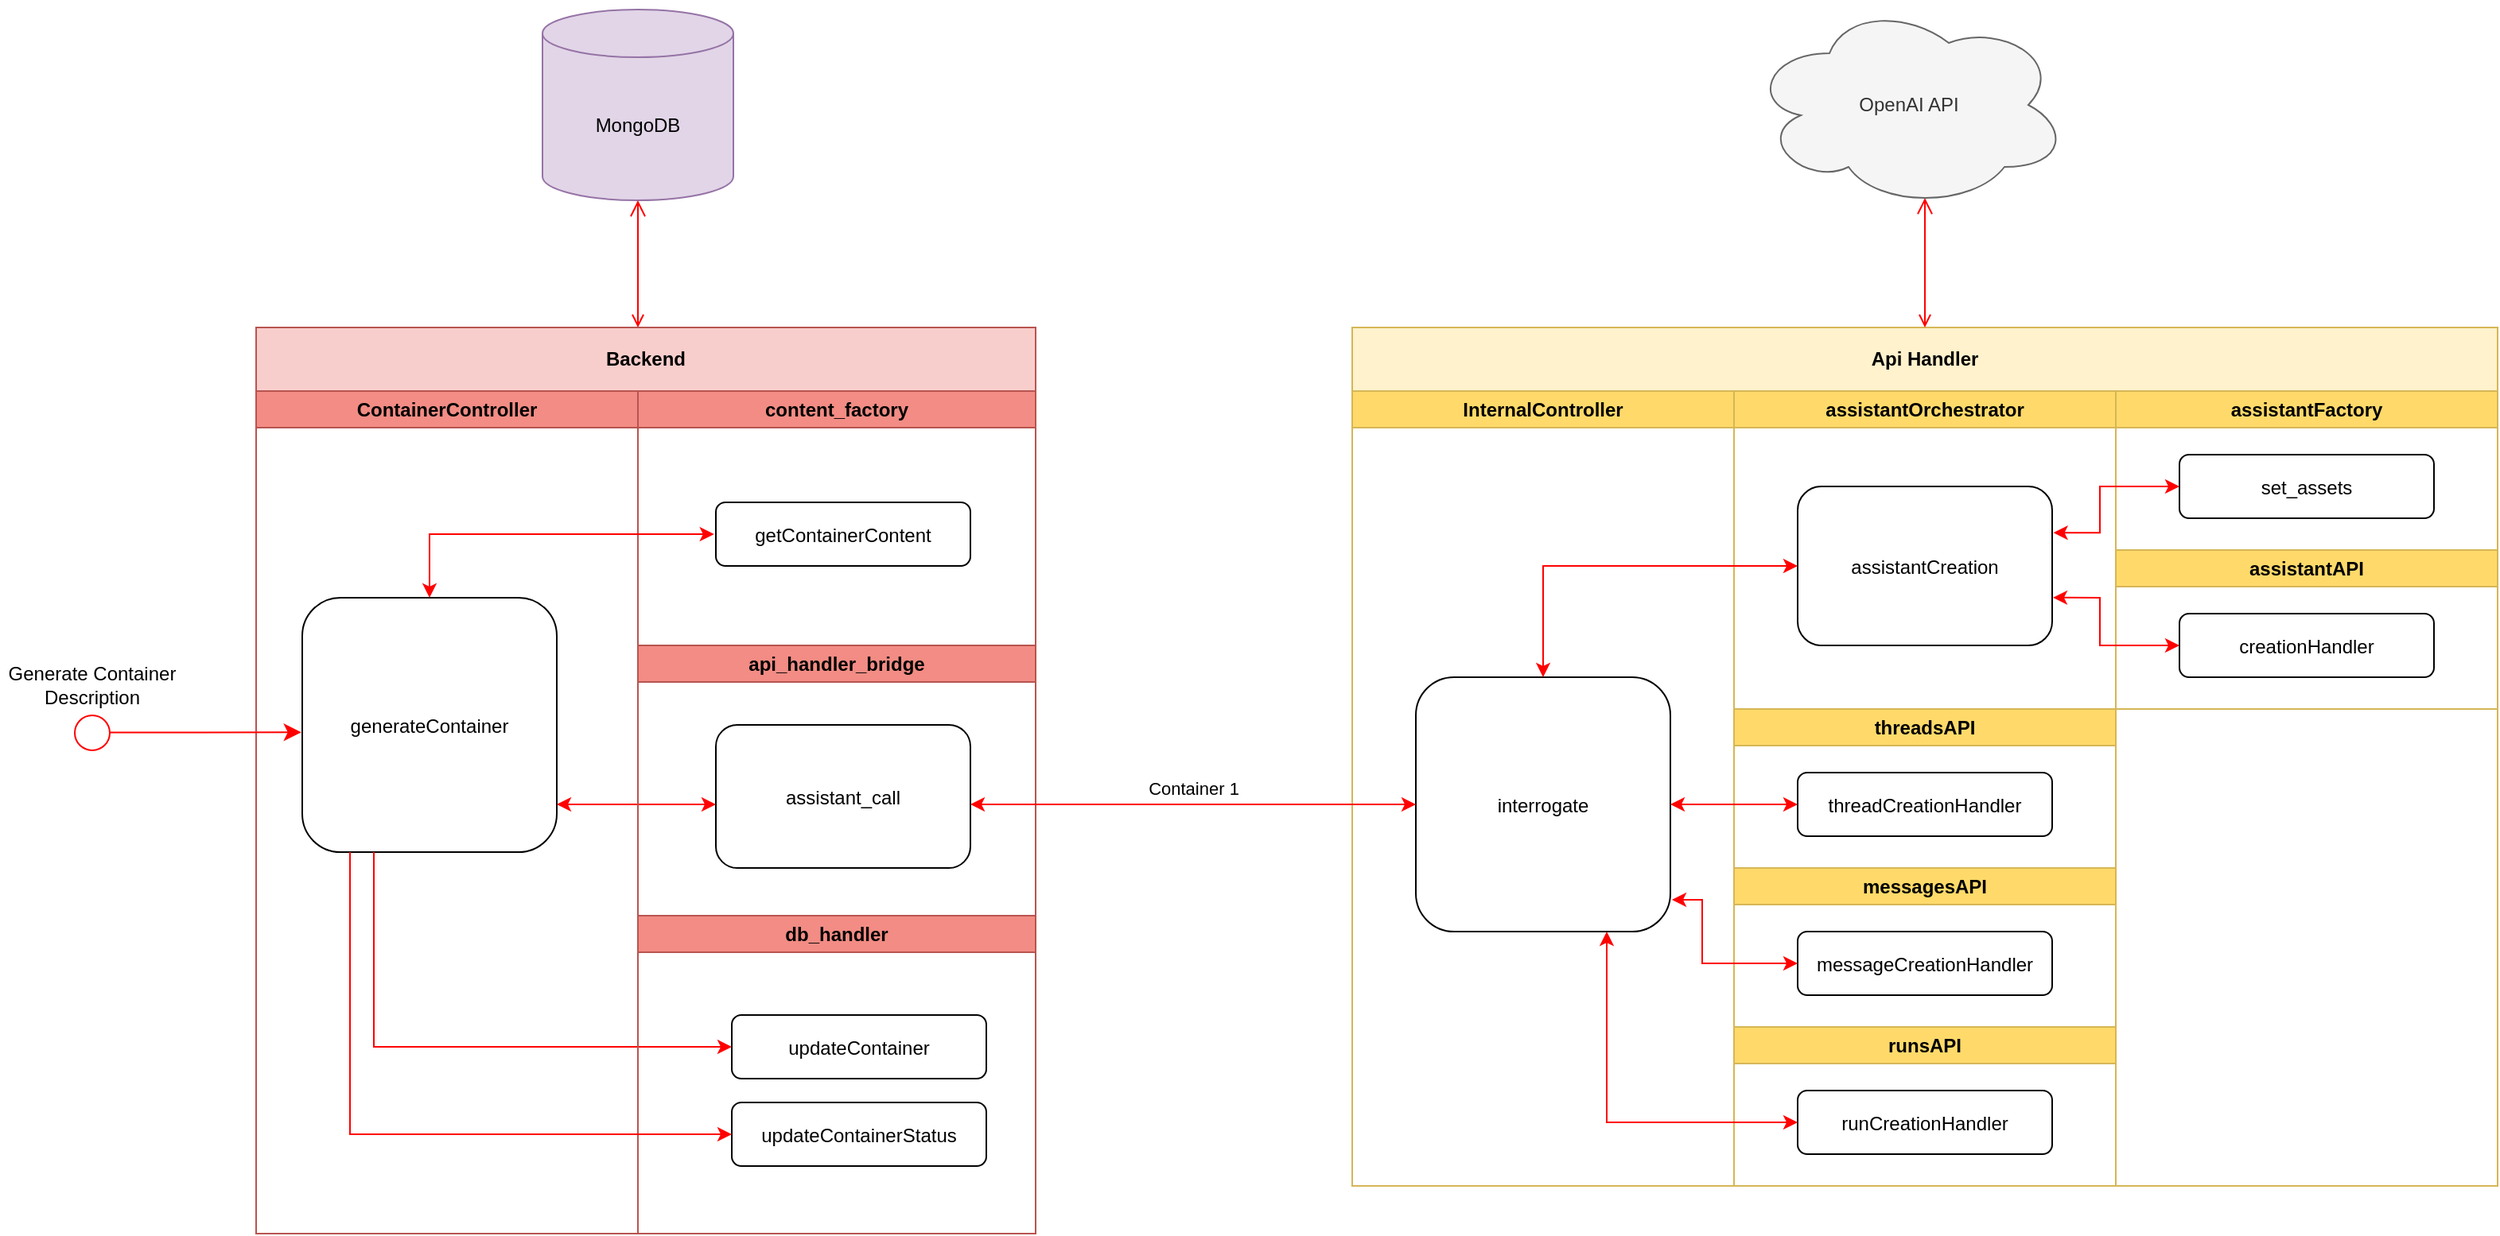 <mxfile version="24.6.4" type="device">
  <diagram name="Pagina-1" id="V_HNO9k4999z6F_fTRKg">
    <mxGraphModel dx="1500" dy="1859" grid="1" gridSize="10" guides="1" tooltips="1" connect="1" arrows="1" fold="1" page="1" pageScale="1" pageWidth="827" pageHeight="1169" math="0" shadow="0">
      <root>
        <mxCell id="0" />
        <mxCell id="1" parent="0" />
        <mxCell id="HBmwAiEKgiXEF_s0nJef-17" value="Backend" style="swimlane;whiteSpace=wrap;startSize=40;fillColor=#f8cecc;strokeColor=#b85450;" parent="1" vertex="1">
          <mxGeometry x="591" y="120" width="490" height="570" as="geometry" />
        </mxCell>
        <mxCell id="HBmwAiEKgiXEF_s0nJef-42" value="ContainerController" style="swimlane;whiteSpace=wrap;html=1;fillColor=#f28c84;strokeColor=#b85450;startSize=23;" parent="HBmwAiEKgiXEF_s0nJef-17" vertex="1">
          <mxGeometry y="40" width="240" height="530" as="geometry">
            <mxRectangle y="40" width="150" height="30" as="alternateBounds" />
          </mxGeometry>
        </mxCell>
        <mxCell id="HBmwAiEKgiXEF_s0nJef-19" value="generateContainer" style="rounded=1;glass=0;shadow=0;" parent="HBmwAiEKgiXEF_s0nJef-42" vertex="1">
          <mxGeometry x="29" y="130" width="160" height="160" as="geometry" />
        </mxCell>
        <mxCell id="HBmwAiEKgiXEF_s0nJef-119" style="edgeStyle=orthogonalEdgeStyle;rounded=0;orthogonalLoop=1;jettySize=auto;html=1;strokeColor=#ff0000;entryX=0;entryY=0.5;entryDx=0;entryDy=0;" parent="HBmwAiEKgiXEF_s0nJef-42" target="HBmwAiEKgiXEF_s0nJef-40" edge="1">
          <mxGeometry relative="1" as="geometry">
            <mxPoint x="74" y="290" as="sourcePoint" />
            <mxPoint x="289" y="410" as="targetPoint" />
            <Array as="points">
              <mxPoint x="74" y="413" />
            </Array>
          </mxGeometry>
        </mxCell>
        <mxCell id="HBmwAiEKgiXEF_s0nJef-69" style="edgeStyle=orthogonalEdgeStyle;rounded=0;orthogonalLoop=1;jettySize=auto;html=1;startArrow=classic;startFill=1;strokeColor=#ff0000;" parent="HBmwAiEKgiXEF_s0nJef-42" edge="1">
          <mxGeometry relative="1" as="geometry">
            <mxPoint x="189" y="260" as="sourcePoint" />
            <Array as="points">
              <mxPoint x="190" y="260" />
            </Array>
            <mxPoint x="289" y="260" as="targetPoint" />
          </mxGeometry>
        </mxCell>
        <mxCell id="HBmwAiEKgiXEF_s0nJef-57" value="api_handler_bridge" style="swimlane;whiteSpace=wrap;html=1;fillColor=#f28c84;strokeColor=#B85450;" parent="HBmwAiEKgiXEF_s0nJef-17" vertex="1">
          <mxGeometry x="240" y="200" width="250" height="170" as="geometry" />
        </mxCell>
        <mxCell id="HBmwAiEKgiXEF_s0nJef-58" value="assistant_call" style="rounded=1;" parent="HBmwAiEKgiXEF_s0nJef-57" vertex="1">
          <mxGeometry x="49" y="50" width="160" height="90" as="geometry" />
        </mxCell>
        <mxCell id="vmtj-mzX9C6tjBd2JJ_i-1" value="content_factory" style="swimlane;whiteSpace=wrap;html=1;fillColor=#f28c84;strokeColor=#b85450;" vertex="1" parent="HBmwAiEKgiXEF_s0nJef-17">
          <mxGeometry x="240" y="40" width="250" height="160" as="geometry" />
        </mxCell>
        <mxCell id="vmtj-mzX9C6tjBd2JJ_i-2" value="getContainerContent" style="rounded=1;" vertex="1" parent="vmtj-mzX9C6tjBd2JJ_i-1">
          <mxGeometry x="49" y="70" width="160" height="40" as="geometry" />
        </mxCell>
        <mxCell id="vmtj-mzX9C6tjBd2JJ_i-7" style="edgeStyle=orthogonalEdgeStyle;rounded=0;orthogonalLoop=1;jettySize=auto;html=1;startArrow=classic;startFill=1;strokeColor=#ff0000;entryX=-0.007;entryY=0.633;entryDx=0;entryDy=0;entryPerimeter=0;exitX=0.5;exitY=0;exitDx=0;exitDy=0;" edge="1" parent="vmtj-mzX9C6tjBd2JJ_i-1" source="HBmwAiEKgiXEF_s0nJef-19">
          <mxGeometry relative="1" as="geometry">
            <mxPoint x="-51" y="90.05" as="sourcePoint" />
            <Array as="points">
              <mxPoint x="-131" y="90" />
            </Array>
            <mxPoint x="47.88" y="90.01" as="targetPoint" />
          </mxGeometry>
        </mxCell>
        <mxCell id="HBmwAiEKgiXEF_s0nJef-43" value="db_handler" style="swimlane;whiteSpace=wrap;html=1;fillColor=#f28c84;strokeColor=#b85450;rounded=0;" parent="HBmwAiEKgiXEF_s0nJef-17" vertex="1">
          <mxGeometry x="240" y="370" width="250" height="200" as="geometry" />
        </mxCell>
        <mxCell id="HBmwAiEKgiXEF_s0nJef-40" value="updateContainer" style="rounded=1;" parent="HBmwAiEKgiXEF_s0nJef-43" vertex="1">
          <mxGeometry x="59" y="62.5" width="160" height="40" as="geometry" />
        </mxCell>
        <mxCell id="HBmwAiEKgiXEF_s0nJef-109" value="updateContainerStatus" style="rounded=1;" parent="HBmwAiEKgiXEF_s0nJef-43" vertex="1">
          <mxGeometry x="59" y="117.5" width="160" height="40" as="geometry" />
        </mxCell>
        <mxCell id="HBmwAiEKgiXEF_s0nJef-112" style="edgeStyle=orthogonalEdgeStyle;rounded=0;orthogonalLoop=1;jettySize=auto;html=1;strokeColor=#ff0000;entryX=0;entryY=0.5;entryDx=0;entryDy=0;" parent="HBmwAiEKgiXEF_s0nJef-17" target="HBmwAiEKgiXEF_s0nJef-109" edge="1">
          <mxGeometry relative="1" as="geometry">
            <mxPoint x="59" y="330" as="sourcePoint" />
            <mxPoint x="278.72" y="142.58" as="targetPoint" />
            <Array as="points">
              <mxPoint x="59" y="330" />
              <mxPoint x="59" y="508" />
            </Array>
          </mxGeometry>
        </mxCell>
        <mxCell id="HBmwAiEKgiXEF_s0nJef-27" value="" style="ellipse;shape=startState;fillColor=#FFFFFF;strokeColor=#ff0000;" parent="1" vertex="1">
          <mxGeometry x="473" y="360" width="30" height="30" as="geometry" />
        </mxCell>
        <mxCell id="HBmwAiEKgiXEF_s0nJef-28" value="" style="edgeStyle=elbowEdgeStyle;elbow=horizontal;verticalAlign=bottom;endArrow=classic;endSize=8;strokeColor=#FF0000;endFill=1;rounded=0;entryX=-0.004;entryY=0.529;entryDx=0;entryDy=0;exitX=0.872;exitY=0.492;exitDx=0;exitDy=0;exitPerimeter=0;entryPerimeter=0;" parent="1" source="HBmwAiEKgiXEF_s0nJef-27" target="HBmwAiEKgiXEF_s0nJef-19" edge="1">
          <mxGeometry x="1540" y="160" as="geometry">
            <mxPoint x="200" y="400" as="targetPoint" />
          </mxGeometry>
        </mxCell>
        <mxCell id="HBmwAiEKgiXEF_s0nJef-29" value="Generate Container Description" style="text;html=1;align=center;verticalAlign=middle;whiteSpace=wrap;rounded=0;" parent="1" vertex="1">
          <mxGeometry x="430" y="330" width="116" height="30" as="geometry" />
        </mxCell>
        <mxCell id="HBmwAiEKgiXEF_s0nJef-45" value="Api Handler" style="swimlane;whiteSpace=wrap;startSize=40;fillColor=#fff2cc;strokeColor=#d6b656;" parent="1" vertex="1">
          <mxGeometry x="1280" y="120" width="720" height="540" as="geometry" />
        </mxCell>
        <mxCell id="HBmwAiEKgiXEF_s0nJef-46" value="InternalController" style="swimlane;whiteSpace=wrap;html=1;fillColor=#ffda6a;strokeColor=#d6b656;" parent="HBmwAiEKgiXEF_s0nJef-45" vertex="1">
          <mxGeometry y="40" width="240" height="500" as="geometry" />
        </mxCell>
        <mxCell id="HBmwAiEKgiXEF_s0nJef-47" value="interrogate" style="rounded=1;glass=0;shadow=0;" parent="HBmwAiEKgiXEF_s0nJef-46" vertex="1">
          <mxGeometry x="40" y="180" width="160" height="160" as="geometry" />
        </mxCell>
        <mxCell id="HBmwAiEKgiXEF_s0nJef-48" value="assistantOrchestrator" style="swimlane;whiteSpace=wrap;html=1;startSize=23;fillColor=#ffda6a;strokeColor=#d6b656;" parent="HBmwAiEKgiXEF_s0nJef-45" vertex="1">
          <mxGeometry x="240" y="40" width="240" height="200" as="geometry" />
        </mxCell>
        <mxCell id="HBmwAiEKgiXEF_s0nJef-49" value="assistantCreation" style="rounded=1;" parent="HBmwAiEKgiXEF_s0nJef-48" vertex="1">
          <mxGeometry x="40" y="60" width="160" height="100" as="geometry" />
        </mxCell>
        <mxCell id="HBmwAiEKgiXEF_s0nJef-50" value="" style="edgeStyle=orthogonalEdgeStyle;rounded=0;orthogonalLoop=1;jettySize=auto;html=1;startArrow=classic;startFill=1;entryX=0;entryY=0.5;entryDx=0;entryDy=0;strokeColor=#ff0000;" parent="HBmwAiEKgiXEF_s0nJef-45" source="HBmwAiEKgiXEF_s0nJef-47" target="HBmwAiEKgiXEF_s0nJef-49" edge="1">
          <mxGeometry relative="1" as="geometry">
            <Array as="points">
              <mxPoint x="120" y="150" />
            </Array>
          </mxGeometry>
        </mxCell>
        <mxCell id="HBmwAiEKgiXEF_s0nJef-70" value="assistantFactory" style="swimlane;whiteSpace=wrap;html=1;startSize=23;fillColor=#ffda6a;strokeColor=#d6b656;" parent="HBmwAiEKgiXEF_s0nJef-45" vertex="1">
          <mxGeometry x="480" y="40" width="240" height="100" as="geometry" />
        </mxCell>
        <mxCell id="HBmwAiEKgiXEF_s0nJef-71" value="set_assets" style="rounded=1;" parent="HBmwAiEKgiXEF_s0nJef-70" vertex="1">
          <mxGeometry x="40" y="40" width="160" height="40" as="geometry" />
        </mxCell>
        <mxCell id="HBmwAiEKgiXEF_s0nJef-82" value="assistantAPI" style="swimlane;whiteSpace=wrap;html=1;startSize=23;fillColor=#FFDA6A;strokeColor=#d6b656;" parent="HBmwAiEKgiXEF_s0nJef-70" vertex="1">
          <mxGeometry y="100" width="240" height="100" as="geometry" />
        </mxCell>
        <mxCell id="HBmwAiEKgiXEF_s0nJef-83" value="creationHandler" style="rounded=1;" parent="HBmwAiEKgiXEF_s0nJef-82" vertex="1">
          <mxGeometry x="40" y="40" width="160" height="40" as="geometry" />
        </mxCell>
        <mxCell id="HBmwAiEKgiXEF_s0nJef-72" value="" style="edgeStyle=orthogonalEdgeStyle;rounded=0;orthogonalLoop=1;jettySize=auto;html=1;startArrow=classic;startFill=1;entryX=0;entryY=0.5;entryDx=0;entryDy=0;exitX=1.005;exitY=0.291;exitDx=0;exitDy=0;exitPerimeter=0;strokeColor=#ff0000;" parent="HBmwAiEKgiXEF_s0nJef-45" source="HBmwAiEKgiXEF_s0nJef-49" target="HBmwAiEKgiXEF_s0nJef-71" edge="1">
          <mxGeometry relative="1" as="geometry">
            <mxPoint x="450" y="110" as="sourcePoint" />
            <Array as="points">
              <mxPoint x="470" y="129" />
              <mxPoint x="470" y="100" />
            </Array>
          </mxGeometry>
        </mxCell>
        <mxCell id="HBmwAiEKgiXEF_s0nJef-86" value="" style="endArrow=classic;html=1;rounded=0;exitX=1.003;exitY=0.699;exitDx=0;exitDy=0;entryX=0;entryY=0.5;entryDx=0;entryDy=0;startArrow=classic;startFill=1;exitPerimeter=0;strokeColor=#ff0000;" parent="HBmwAiEKgiXEF_s0nJef-45" source="HBmwAiEKgiXEF_s0nJef-49" target="HBmwAiEKgiXEF_s0nJef-83" edge="1">
          <mxGeometry width="50" height="50" relative="1" as="geometry">
            <mxPoint x="470" y="240" as="sourcePoint" />
            <mxPoint x="470" y="280" as="targetPoint" />
            <Array as="points">
              <mxPoint x="470" y="170" />
              <mxPoint x="470" y="200" />
            </Array>
          </mxGeometry>
        </mxCell>
        <mxCell id="HBmwAiEKgiXEF_s0nJef-89" value="threadsAPI" style="swimlane;whiteSpace=wrap;html=1;startSize=23;fillColor=#ffda6a;strokeColor=#d6b656;" parent="HBmwAiEKgiXEF_s0nJef-45" vertex="1">
          <mxGeometry x="240" y="240" width="240" height="100" as="geometry" />
        </mxCell>
        <mxCell id="HBmwAiEKgiXEF_s0nJef-90" value="threadCreationHandler" style="rounded=1;" parent="HBmwAiEKgiXEF_s0nJef-89" vertex="1">
          <mxGeometry x="40" y="40" width="160" height="40" as="geometry" />
        </mxCell>
        <mxCell id="HBmwAiEKgiXEF_s0nJef-97" style="edgeStyle=orthogonalEdgeStyle;rounded=0;orthogonalLoop=1;jettySize=auto;html=1;startArrow=classic;startFill=1;exitX=1;exitY=0.5;exitDx=0;exitDy=0;entryX=0;entryY=0.5;entryDx=0;entryDy=0;strokeColor=#ff0000;" parent="HBmwAiEKgiXEF_s0nJef-45" source="HBmwAiEKgiXEF_s0nJef-47" target="HBmwAiEKgiXEF_s0nJef-90" edge="1">
          <mxGeometry relative="1" as="geometry">
            <mxPoint x="200" y="163" as="sourcePoint" />
            <mxPoint x="280" y="300" as="targetPoint" />
            <Array as="points" />
          </mxGeometry>
        </mxCell>
        <mxCell id="HBmwAiEKgiXEF_s0nJef-98" value="messagesAPI" style="swimlane;whiteSpace=wrap;html=1;startSize=23;fillColor=#ffda6a;strokeColor=#d6b656;" parent="HBmwAiEKgiXEF_s0nJef-45" vertex="1">
          <mxGeometry x="240" y="340" width="240" height="100" as="geometry" />
        </mxCell>
        <mxCell id="HBmwAiEKgiXEF_s0nJef-99" value="messageCreationHandler" style="rounded=1;" parent="HBmwAiEKgiXEF_s0nJef-98" vertex="1">
          <mxGeometry x="40" y="40" width="160" height="40" as="geometry" />
        </mxCell>
        <mxCell id="HBmwAiEKgiXEF_s0nJef-102" value="runsAPI" style="swimlane;whiteSpace=wrap;html=1;startSize=23;fillColor=#ffda6a;strokeColor=#d6b656;" parent="HBmwAiEKgiXEF_s0nJef-45" vertex="1">
          <mxGeometry x="240" y="440" width="240" height="100" as="geometry" />
        </mxCell>
        <mxCell id="HBmwAiEKgiXEF_s0nJef-103" value="runCreationHandler" style="rounded=1;" parent="HBmwAiEKgiXEF_s0nJef-102" vertex="1">
          <mxGeometry x="40" y="40" width="160" height="40" as="geometry" />
        </mxCell>
        <mxCell id="HBmwAiEKgiXEF_s0nJef-106" style="edgeStyle=orthogonalEdgeStyle;rounded=0;orthogonalLoop=1;jettySize=auto;html=1;entryX=0;entryY=0.5;entryDx=0;entryDy=0;startArrow=classic;startFill=1;strokeColor=#ff0000;" parent="HBmwAiEKgiXEF_s0nJef-45" target="HBmwAiEKgiXEF_s0nJef-99" edge="1">
          <mxGeometry relative="1" as="geometry">
            <mxPoint x="201" y="360" as="sourcePoint" />
            <Array as="points">
              <mxPoint x="201" y="360" />
              <mxPoint x="220" y="360" />
              <mxPoint x="220" y="400" />
            </Array>
          </mxGeometry>
        </mxCell>
        <mxCell id="HBmwAiEKgiXEF_s0nJef-107" style="edgeStyle=orthogonalEdgeStyle;rounded=0;orthogonalLoop=1;jettySize=auto;html=1;exitX=0.75;exitY=1;exitDx=0;exitDy=0;entryX=0;entryY=0.5;entryDx=0;entryDy=0;startArrow=classic;startFill=1;strokeColor=#ff0000;" parent="HBmwAiEKgiXEF_s0nJef-45" source="HBmwAiEKgiXEF_s0nJef-47" target="HBmwAiEKgiXEF_s0nJef-103" edge="1">
          <mxGeometry relative="1" as="geometry">
            <Array as="points">
              <mxPoint x="160" y="500" />
            </Array>
          </mxGeometry>
        </mxCell>
        <mxCell id="HBmwAiEKgiXEF_s0nJef-88" style="edgeStyle=orthogonalEdgeStyle;rounded=0;orthogonalLoop=1;jettySize=auto;html=1;startArrow=classic;startFill=1;strokeColor=#ff0000;exitX=1;exitY=0.222;exitDx=0;exitDy=0;exitPerimeter=0;" parent="1" edge="1">
          <mxGeometry relative="1" as="geometry">
            <Array as="points">
              <mxPoint x="1220" y="420.02" />
              <mxPoint x="1220" y="420.02" />
            </Array>
            <mxPoint x="1040" y="420" as="sourcePoint" />
            <mxPoint x="1320" y="420.02" as="targetPoint" />
          </mxGeometry>
        </mxCell>
        <mxCell id="TZCX6PKl8QhE8YGvYeAs-3" value="Container 1" style="edgeLabel;html=1;align=center;verticalAlign=middle;resizable=0;points=[];" parent="HBmwAiEKgiXEF_s0nJef-88" vertex="1" connectable="0">
          <mxGeometry x="0.043" y="1" relative="1" as="geometry">
            <mxPoint x="-6" y="-9" as="offset" />
          </mxGeometry>
        </mxCell>
        <mxCell id="HBmwAiEKgiXEF_s0nJef-114" value="" style="edgeStyle=elbowEdgeStyle;elbow=horizontal;verticalAlign=bottom;endArrow=open;endSize=8;strokeColor=#FF0000;endFill=1;rounded=0;startArrow=open;startFill=0;entryX=0.55;entryY=0.95;entryDx=0;entryDy=0;entryPerimeter=0;" parent="1" target="HBmwAiEKgiXEF_s0nJef-115" edge="1">
          <mxGeometry as="geometry">
            <mxPoint x="1930.0" y="240" as="targetPoint" />
            <mxPoint x="1640" y="120" as="sourcePoint" />
            <Array as="points">
              <mxPoint x="1640" y="80" />
            </Array>
          </mxGeometry>
        </mxCell>
        <mxCell id="HBmwAiEKgiXEF_s0nJef-115" value="OpenAI API" style="ellipse;shape=cloud;whiteSpace=wrap;html=1;fillColor=#f5f5f5;fontColor=#333333;strokeColor=#666666;" parent="1" vertex="1">
          <mxGeometry x="1530" y="-85" width="200" height="130" as="geometry" />
        </mxCell>
        <mxCell id="HBmwAiEKgiXEF_s0nJef-116" value="MongoDB" style="shape=cylinder3;whiteSpace=wrap;html=1;boundedLbl=1;backgroundOutline=1;size=15;fillColor=#e1d5e7;strokeColor=#9673a6;" parent="1" vertex="1">
          <mxGeometry x="771" y="-80" width="120" height="120" as="geometry" />
        </mxCell>
        <mxCell id="HBmwAiEKgiXEF_s0nJef-117" value="" style="edgeStyle=elbowEdgeStyle;elbow=horizontal;verticalAlign=bottom;endArrow=open;endSize=8;strokeColor=#FF0000;endFill=1;rounded=0;entryX=0.5;entryY=1;entryDx=0;entryDy=0;entryPerimeter=0;exitX=0.5;exitY=0;exitDx=0;exitDy=0;startArrow=open;startFill=0;" parent="1" target="HBmwAiEKgiXEF_s0nJef-116" edge="1">
          <mxGeometry x="1540" y="160" as="geometry">
            <mxPoint x="662" y="60" as="targetPoint" />
            <mxPoint x="831" y="120" as="sourcePoint" />
          </mxGeometry>
        </mxCell>
      </root>
    </mxGraphModel>
  </diagram>
</mxfile>
